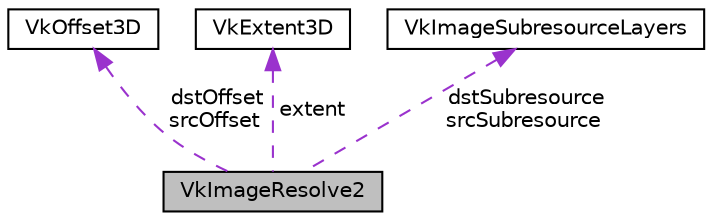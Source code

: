 digraph "VkImageResolve2"
{
 // LATEX_PDF_SIZE
  edge [fontname="Helvetica",fontsize="10",labelfontname="Helvetica",labelfontsize="10"];
  node [fontname="Helvetica",fontsize="10",shape=record];
  Node1 [label="VkImageResolve2",height=0.2,width=0.4,color="black", fillcolor="grey75", style="filled", fontcolor="black",tooltip=" "];
  Node2 -> Node1 [dir="back",color="darkorchid3",fontsize="10",style="dashed",label=" dstOffset\nsrcOffset" ];
  Node2 [label="VkOffset3D",height=0.2,width=0.4,color="black", fillcolor="white", style="filled",URL="$structVkOffset3D.html",tooltip=" "];
  Node3 -> Node1 [dir="back",color="darkorchid3",fontsize="10",style="dashed",label=" extent" ];
  Node3 [label="VkExtent3D",height=0.2,width=0.4,color="black", fillcolor="white", style="filled",URL="$structVkExtent3D.html",tooltip=" "];
  Node4 -> Node1 [dir="back",color="darkorchid3",fontsize="10",style="dashed",label=" dstSubresource\nsrcSubresource" ];
  Node4 [label="VkImageSubresourceLayers",height=0.2,width=0.4,color="black", fillcolor="white", style="filled",URL="$structVkImageSubresourceLayers.html",tooltip=" "];
}
